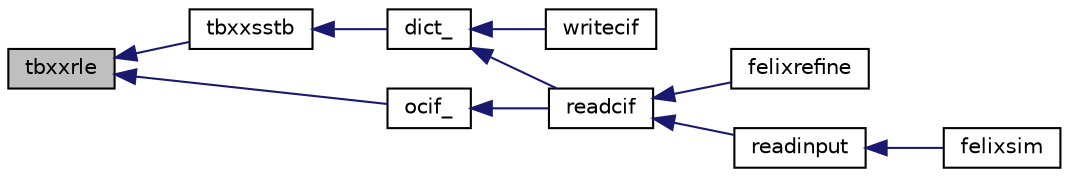 digraph "tbxxrle"
{
  edge [fontname="Helvetica",fontsize="10",labelfontname="Helvetica",labelfontsize="10"];
  node [fontname="Helvetica",fontsize="10",shape=record];
  rankdir="LR";
  Node1 [label="tbxxrle",height=0.2,width=0.4,color="black", fillcolor="grey75", style="filled", fontcolor="black"];
  Node1 -> Node2 [dir="back",color="midnightblue",fontsize="10",style="solid",fontname="Helvetica"];
  Node2 [label="tbxxsstb",height=0.2,width=0.4,color="black", fillcolor="white", style="filled",URL="$ciftbx_8f.html#ac1949b97fd2afba1d86c2d6cd034645e"];
  Node2 -> Node3 [dir="back",color="midnightblue",fontsize="10",style="solid",fontname="Helvetica"];
  Node3 [label="dict_",height=0.2,width=0.4,color="black", fillcolor="white", style="filled",URL="$ciftbx_8f.html#a4b968cff97c84029fcb089e5754373eb"];
  Node3 -> Node4 [dir="back",color="midnightblue",fontsize="10",style="solid",fontname="Helvetica"];
  Node4 [label="writecif",height=0.2,width=0.4,color="black", fillcolor="white", style="filled",URL="$out_8f90.html#a1276a1deb6b2dae1d2c2e4306f4ce597"];
  Node3 -> Node5 [dir="back",color="midnightblue",fontsize="10",style="solid",fontname="Helvetica"];
  Node5 [label="readcif",height=0.2,width=0.4,color="black", fillcolor="white", style="filled",URL="$readcif_8f90.html#a851b318f1c18608adf2b40ba20d10014"];
  Node5 -> Node6 [dir="back",color="midnightblue",fontsize="10",style="solid",fontname="Helvetica"];
  Node6 [label="felixrefine",height=0.2,width=0.4,color="black", fillcolor="white", style="filled",URL="$felixrefine_8f90.html#aecbf263fc9c06070ed63b7a31c76bbef"];
  Node5 -> Node7 [dir="back",color="midnightblue",fontsize="10",style="solid",fontname="Helvetica"];
  Node7 [label="readinput",height=0.2,width=0.4,color="black", fillcolor="white", style="filled",URL="$readinput_8f90.html#a87d0c2ec1671e34d4efcabf08db9d396"];
  Node7 -> Node8 [dir="back",color="midnightblue",fontsize="10",style="solid",fontname="Helvetica"];
  Node8 [label="felixsim",height=0.2,width=0.4,color="black", fillcolor="white", style="filled",URL="$felixsim_8f90.html#ad36d8d5ddad66820866e3d05a4c66144"];
  Node1 -> Node9 [dir="back",color="midnightblue",fontsize="10",style="solid",fontname="Helvetica"];
  Node9 [label="ocif_",height=0.2,width=0.4,color="black", fillcolor="white", style="filled",URL="$ciftbx_8f.html#ae5a0dc77713fa9e013186fc5455a0b29"];
  Node9 -> Node5 [dir="back",color="midnightblue",fontsize="10",style="solid",fontname="Helvetica"];
}
